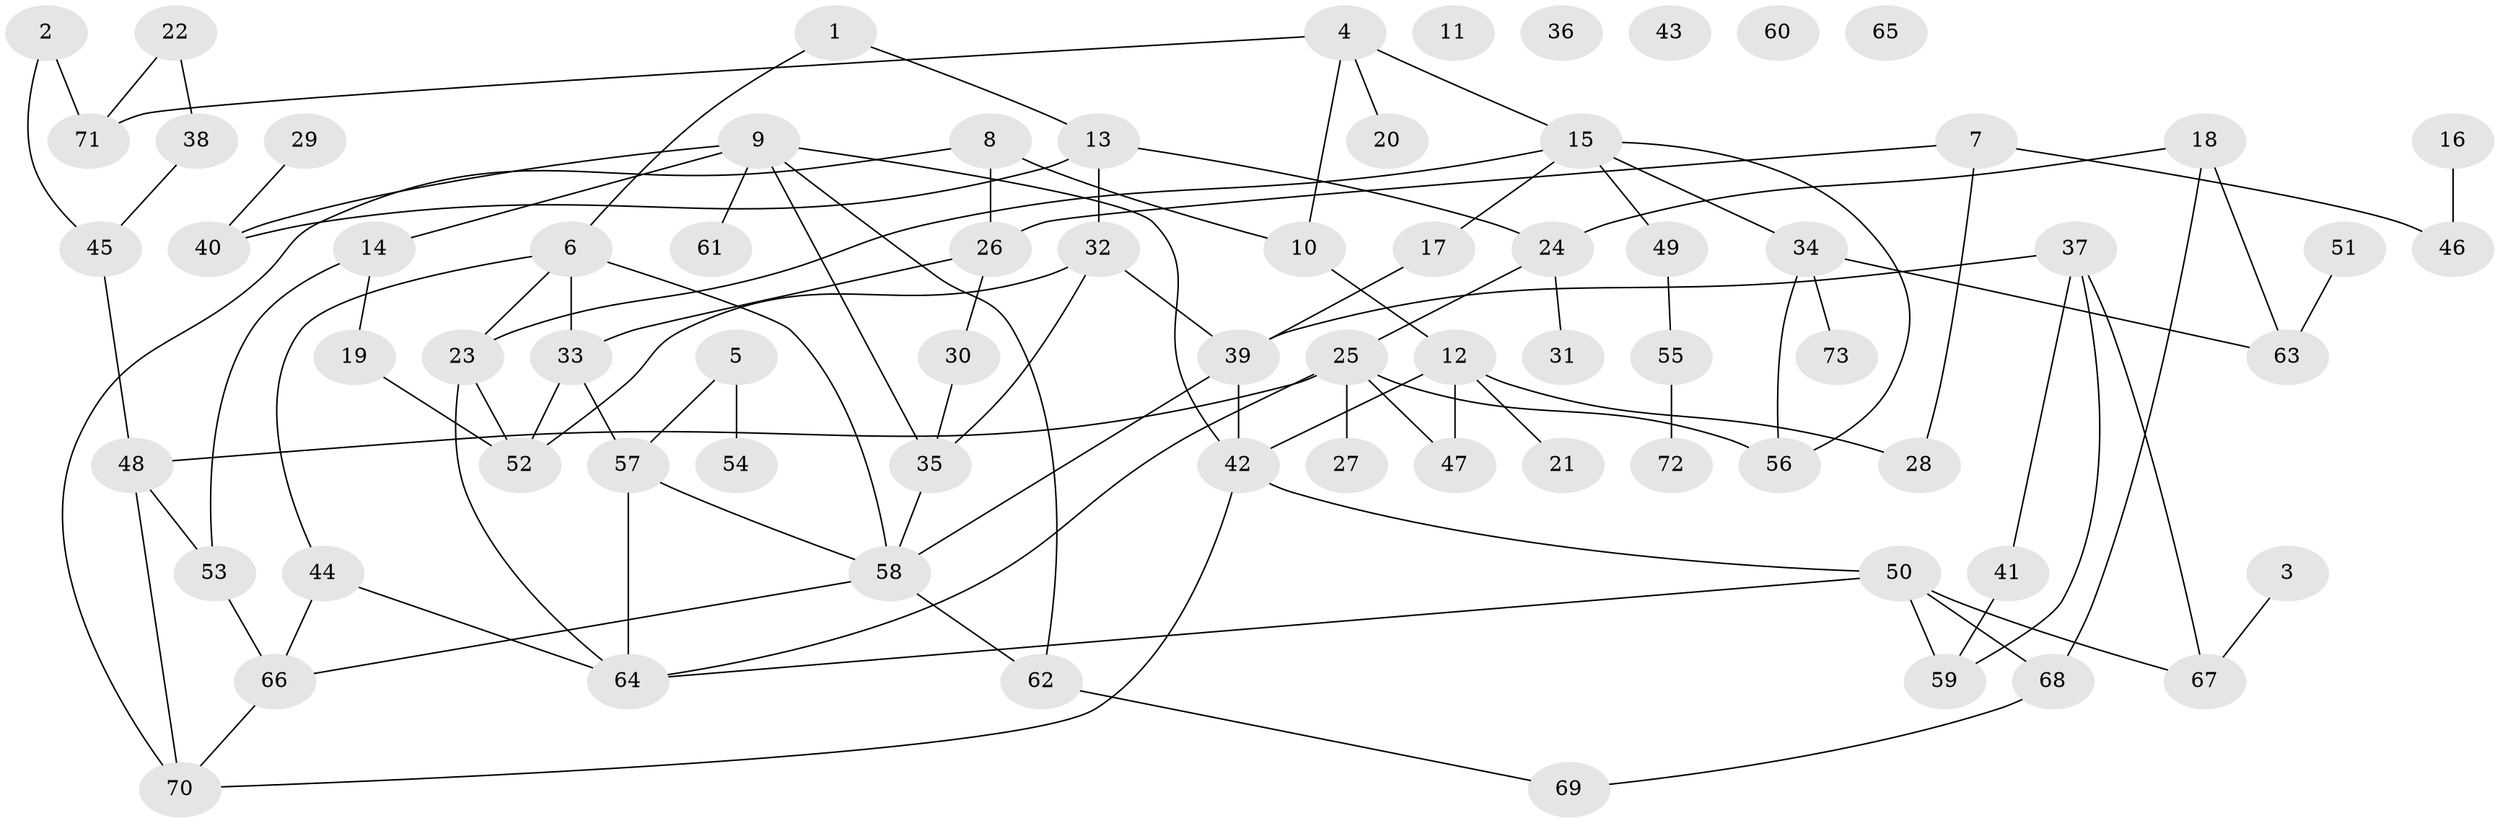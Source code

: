 // coarse degree distribution, {2: 0.23255813953488372, 8: 0.046511627906976744, 1: 0.18604651162790697, 7: 0.023255813953488372, 5: 0.06976744186046512, 3: 0.13953488372093023, 11: 0.023255813953488372, 6: 0.046511627906976744, 0: 0.11627906976744186, 4: 0.09302325581395349, 9: 0.023255813953488372}
// Generated by graph-tools (version 1.1) at 2025/16/03/04/25 18:16:37]
// undirected, 73 vertices, 102 edges
graph export_dot {
graph [start="1"]
  node [color=gray90,style=filled];
  1;
  2;
  3;
  4;
  5;
  6;
  7;
  8;
  9;
  10;
  11;
  12;
  13;
  14;
  15;
  16;
  17;
  18;
  19;
  20;
  21;
  22;
  23;
  24;
  25;
  26;
  27;
  28;
  29;
  30;
  31;
  32;
  33;
  34;
  35;
  36;
  37;
  38;
  39;
  40;
  41;
  42;
  43;
  44;
  45;
  46;
  47;
  48;
  49;
  50;
  51;
  52;
  53;
  54;
  55;
  56;
  57;
  58;
  59;
  60;
  61;
  62;
  63;
  64;
  65;
  66;
  67;
  68;
  69;
  70;
  71;
  72;
  73;
  1 -- 6;
  1 -- 13;
  2 -- 45;
  2 -- 71;
  3 -- 67;
  4 -- 10;
  4 -- 15;
  4 -- 20;
  4 -- 71;
  5 -- 54;
  5 -- 57;
  6 -- 23;
  6 -- 33;
  6 -- 44;
  6 -- 58;
  7 -- 26;
  7 -- 28;
  7 -- 46;
  8 -- 10;
  8 -- 26;
  8 -- 70;
  9 -- 14;
  9 -- 35;
  9 -- 40;
  9 -- 42;
  9 -- 61;
  9 -- 62;
  10 -- 12;
  12 -- 21;
  12 -- 28;
  12 -- 42;
  12 -- 47;
  13 -- 24;
  13 -- 32;
  13 -- 40;
  14 -- 19;
  14 -- 53;
  15 -- 17;
  15 -- 23;
  15 -- 34;
  15 -- 49;
  15 -- 56;
  16 -- 46;
  17 -- 39;
  18 -- 24;
  18 -- 63;
  18 -- 68;
  19 -- 52;
  22 -- 38;
  22 -- 71;
  23 -- 52;
  23 -- 64;
  24 -- 25;
  24 -- 31;
  25 -- 27;
  25 -- 47;
  25 -- 48;
  25 -- 56;
  25 -- 64;
  26 -- 30;
  26 -- 33;
  29 -- 40;
  30 -- 35;
  32 -- 35;
  32 -- 39;
  32 -- 52;
  33 -- 52;
  33 -- 57;
  34 -- 56;
  34 -- 63;
  34 -- 73;
  35 -- 58;
  37 -- 39;
  37 -- 41;
  37 -- 59;
  37 -- 67;
  38 -- 45;
  39 -- 42;
  39 -- 58;
  41 -- 59;
  42 -- 50;
  42 -- 70;
  44 -- 64;
  44 -- 66;
  45 -- 48;
  48 -- 53;
  48 -- 70;
  49 -- 55;
  50 -- 59;
  50 -- 64;
  50 -- 67;
  50 -- 68;
  51 -- 63;
  53 -- 66;
  55 -- 72;
  57 -- 58;
  57 -- 64;
  58 -- 62;
  58 -- 66;
  62 -- 69;
  66 -- 70;
  68 -- 69;
}
